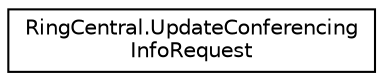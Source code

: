 digraph "Graphical Class Hierarchy"
{
 // LATEX_PDF_SIZE
  edge [fontname="Helvetica",fontsize="10",labelfontname="Helvetica",labelfontsize="10"];
  node [fontname="Helvetica",fontsize="10",shape=record];
  rankdir="LR";
  Node0 [label="RingCentral.UpdateConferencing\lInfoRequest",height=0.2,width=0.4,color="black", fillcolor="white", style="filled",URL="$classRingCentral_1_1UpdateConferencingInfoRequest.html",tooltip=" "];
}
